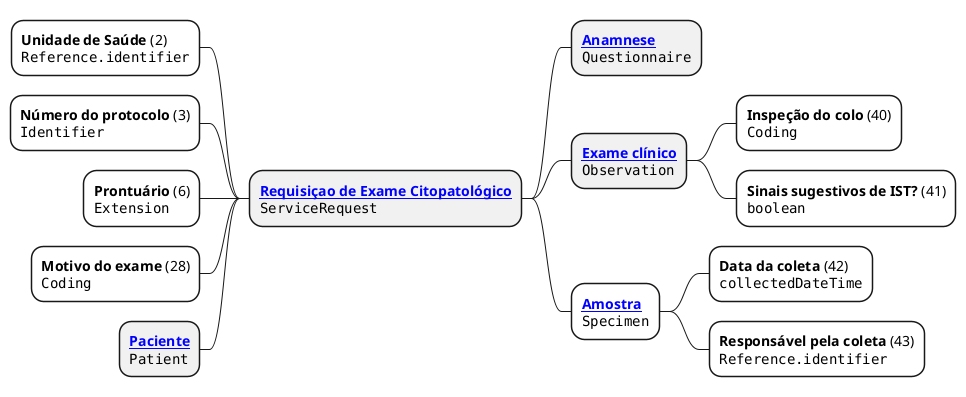 @startmindmap requisicao

+ **[[StructureDefinition-requisicao-exame-citopatologico.html Requisiçao de Exame Citopatológico]]**\n""ServiceRequest""
--[#White] **Unidade de Saúde** (2)\n""Reference.identifier""
--[#White] **Número do protocolo** (3)\n""Identifier""
--[#White] **Prontuário** (6)\n""Extension""
--[#White] **Motivo do exame** (28)\n""Coding""
-- **[[StructureDefinition-paciente.html Paciente]]**\n""Patient""
++ **[[Questionnaire-anamnese-exame-citopatologico.html Anamnese]]**\n""Questionnaire""
++ **[[StructureDefinition-exame-clinico.html Exame clínico]]**\n""Observation""
+++[#White] **Inspeção do colo** (40)\n""Coding""
+++[#White] **Sinais sugestivos de IST?** (41)\n""boolean""
++[#White] **[[StructureDefinition-amostra-requisicao.html Amostra]]**\n""Specimen""
+++[#White] **Data da coleta** (42)\n""collectedDateTime""
+++[#White] **Responsável pela coleta** (43)\n""Reference.identifier""

@enduml
